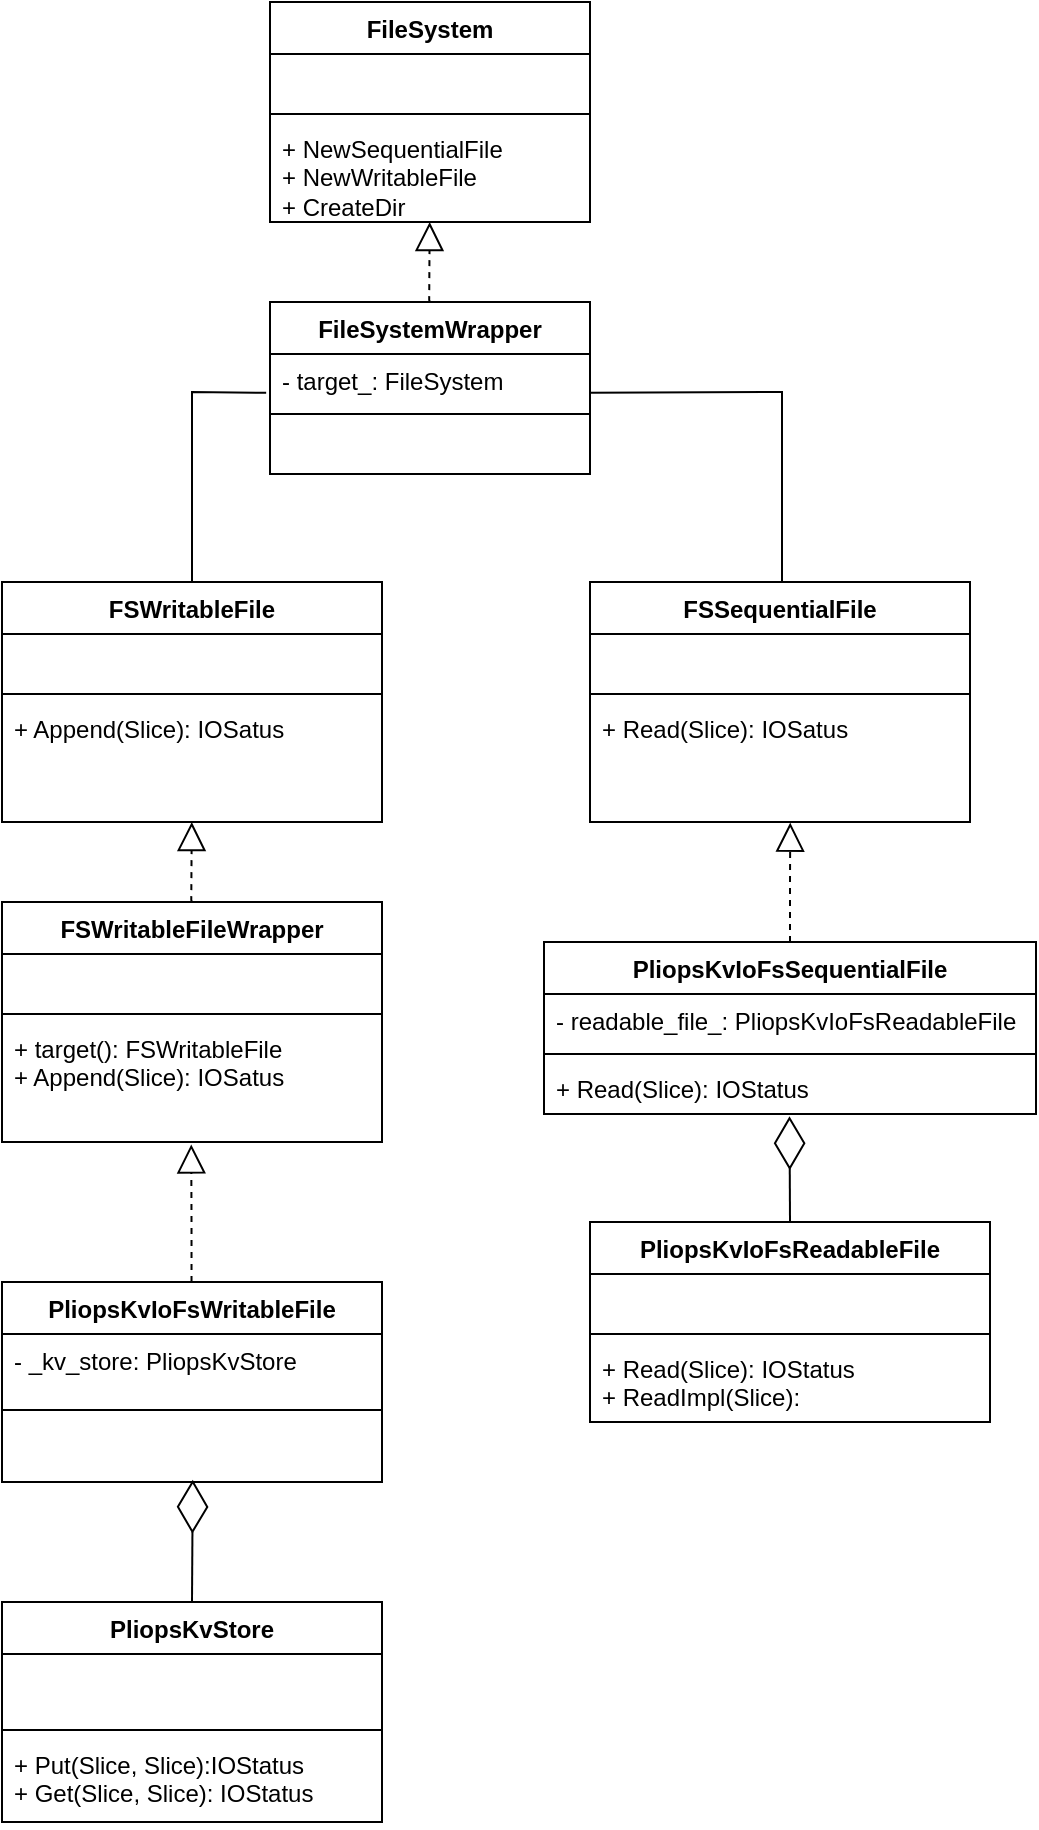 <mxfile version="22.1.17" type="github">
  <diagram name="第 1 页" id="ktgIZMxhahtzSUasQLHS">
    <mxGraphModel dx="760" dy="1613" grid="1" gridSize="10" guides="1" tooltips="1" connect="1" arrows="1" fold="1" page="1" pageScale="1" pageWidth="827" pageHeight="1169" math="0" shadow="0">
      <root>
        <mxCell id="0" />
        <mxCell id="1" parent="0" />
        <mxCell id="OIk04npkGZ3GDkzWxX5v-5" value="FileSystem" style="swimlane;fontStyle=1;align=center;verticalAlign=top;childLayout=stackLayout;horizontal=1;startSize=26;horizontalStack=0;resizeParent=1;resizeParentMax=0;resizeLast=0;collapsible=1;marginBottom=0;whiteSpace=wrap;html=1;" vertex="1" parent="1">
          <mxGeometry x="254" y="-110" width="160" height="110" as="geometry" />
        </mxCell>
        <mxCell id="OIk04npkGZ3GDkzWxX5v-6" value="&lt;br&gt;" style="text;strokeColor=none;fillColor=none;align=left;verticalAlign=top;spacingLeft=4;spacingRight=4;overflow=hidden;rotatable=0;points=[[0,0.5],[1,0.5]];portConstraint=eastwest;whiteSpace=wrap;html=1;" vertex="1" parent="OIk04npkGZ3GDkzWxX5v-5">
          <mxGeometry y="26" width="160" height="26" as="geometry" />
        </mxCell>
        <mxCell id="OIk04npkGZ3GDkzWxX5v-7" value="" style="line;strokeWidth=1;fillColor=none;align=left;verticalAlign=middle;spacingTop=-1;spacingLeft=3;spacingRight=3;rotatable=0;labelPosition=right;points=[];portConstraint=eastwest;strokeColor=inherit;" vertex="1" parent="OIk04npkGZ3GDkzWxX5v-5">
          <mxGeometry y="52" width="160" height="8" as="geometry" />
        </mxCell>
        <mxCell id="OIk04npkGZ3GDkzWxX5v-8" value="+&amp;nbsp;NewSequentialFile&lt;br&gt;+&amp;nbsp;NewWritableFile&lt;br&gt;+ CreateDir" style="text;strokeColor=none;fillColor=none;align=left;verticalAlign=top;spacingLeft=4;spacingRight=4;overflow=hidden;rotatable=0;points=[[0,0.5],[1,0.5]];portConstraint=eastwest;whiteSpace=wrap;html=1;" vertex="1" parent="OIk04npkGZ3GDkzWxX5v-5">
          <mxGeometry y="60" width="160" height="50" as="geometry" />
        </mxCell>
        <mxCell id="OIk04npkGZ3GDkzWxX5v-9" value="FSSequentialFile" style="swimlane;fontStyle=1;align=center;verticalAlign=top;childLayout=stackLayout;horizontal=1;startSize=26;horizontalStack=0;resizeParent=1;resizeParentMax=0;resizeLast=0;collapsible=1;marginBottom=0;whiteSpace=wrap;html=1;" vertex="1" parent="1">
          <mxGeometry x="414" y="180" width="190" height="120" as="geometry" />
        </mxCell>
        <mxCell id="OIk04npkGZ3GDkzWxX5v-10" value="&lt;br&gt;" style="text;strokeColor=none;fillColor=none;align=left;verticalAlign=top;spacingLeft=4;spacingRight=4;overflow=hidden;rotatable=0;points=[[0,0.5],[1,0.5]];portConstraint=eastwest;whiteSpace=wrap;html=1;" vertex="1" parent="OIk04npkGZ3GDkzWxX5v-9">
          <mxGeometry y="26" width="190" height="26" as="geometry" />
        </mxCell>
        <mxCell id="OIk04npkGZ3GDkzWxX5v-11" value="" style="line;strokeWidth=1;fillColor=none;align=left;verticalAlign=middle;spacingTop=-1;spacingLeft=3;spacingRight=3;rotatable=0;labelPosition=right;points=[];portConstraint=eastwest;strokeColor=inherit;" vertex="1" parent="OIk04npkGZ3GDkzWxX5v-9">
          <mxGeometry y="52" width="190" height="8" as="geometry" />
        </mxCell>
        <mxCell id="OIk04npkGZ3GDkzWxX5v-12" value="+ Read(Slice&lt;span style=&quot;background-color: initial;&quot;&gt;): IOSatus&amp;nbsp;&lt;/span&gt;" style="text;strokeColor=none;fillColor=none;align=left;verticalAlign=top;spacingLeft=4;spacingRight=4;overflow=hidden;rotatable=0;points=[[0,0.5],[1,0.5]];portConstraint=eastwest;whiteSpace=wrap;html=1;" vertex="1" parent="OIk04npkGZ3GDkzWxX5v-9">
          <mxGeometry y="60" width="190" height="60" as="geometry" />
        </mxCell>
        <mxCell id="OIk04npkGZ3GDkzWxX5v-17" value="PliopsKvIoFsSequentialFile" style="swimlane;fontStyle=1;align=center;verticalAlign=top;childLayout=stackLayout;horizontal=1;startSize=26;horizontalStack=0;resizeParent=1;resizeParentMax=0;resizeLast=0;collapsible=1;marginBottom=0;whiteSpace=wrap;html=1;" vertex="1" parent="1">
          <mxGeometry x="391" y="360" width="246" height="86" as="geometry" />
        </mxCell>
        <mxCell id="OIk04npkGZ3GDkzWxX5v-18" value="-&amp;nbsp;readable_file_&lt;span style=&quot;background-color: initial;&quot;&gt;:&amp;nbsp;&lt;/span&gt;PliopsKvIoFsReadableFile" style="text;strokeColor=none;fillColor=none;align=left;verticalAlign=top;spacingLeft=4;spacingRight=4;overflow=hidden;rotatable=0;points=[[0,0.5],[1,0.5]];portConstraint=eastwest;whiteSpace=wrap;html=1;" vertex="1" parent="OIk04npkGZ3GDkzWxX5v-17">
          <mxGeometry y="26" width="246" height="26" as="geometry" />
        </mxCell>
        <mxCell id="OIk04npkGZ3GDkzWxX5v-19" value="" style="line;strokeWidth=1;fillColor=none;align=left;verticalAlign=middle;spacingTop=-1;spacingLeft=3;spacingRight=3;rotatable=0;labelPosition=right;points=[];portConstraint=eastwest;strokeColor=inherit;" vertex="1" parent="OIk04npkGZ3GDkzWxX5v-17">
          <mxGeometry y="52" width="246" height="8" as="geometry" />
        </mxCell>
        <mxCell id="OIk04npkGZ3GDkzWxX5v-20" value="+ Read(Slice): IOStatus" style="text;strokeColor=none;fillColor=none;align=left;verticalAlign=top;spacingLeft=4;spacingRight=4;overflow=hidden;rotatable=0;points=[[0,0.5],[1,0.5]];portConstraint=eastwest;whiteSpace=wrap;html=1;" vertex="1" parent="OIk04npkGZ3GDkzWxX5v-17">
          <mxGeometry y="60" width="246" height="26" as="geometry" />
        </mxCell>
        <mxCell id="OIk04npkGZ3GDkzWxX5v-30" value="PliopsKvIoFsReadableFile" style="swimlane;fontStyle=1;align=center;verticalAlign=top;childLayout=stackLayout;horizontal=1;startSize=26;horizontalStack=0;resizeParent=1;resizeParentMax=0;resizeLast=0;collapsible=1;marginBottom=0;whiteSpace=wrap;html=1;" vertex="1" parent="1">
          <mxGeometry x="414" y="500" width="200" height="100" as="geometry" />
        </mxCell>
        <mxCell id="OIk04npkGZ3GDkzWxX5v-31" value="&lt;br&gt;" style="text;strokeColor=none;fillColor=none;align=left;verticalAlign=top;spacingLeft=4;spacingRight=4;overflow=hidden;rotatable=0;points=[[0,0.5],[1,0.5]];portConstraint=eastwest;whiteSpace=wrap;html=1;" vertex="1" parent="OIk04npkGZ3GDkzWxX5v-30">
          <mxGeometry y="26" width="200" height="26" as="geometry" />
        </mxCell>
        <mxCell id="OIk04npkGZ3GDkzWxX5v-32" value="" style="line;strokeWidth=1;fillColor=none;align=left;verticalAlign=middle;spacingTop=-1;spacingLeft=3;spacingRight=3;rotatable=0;labelPosition=right;points=[];portConstraint=eastwest;strokeColor=inherit;" vertex="1" parent="OIk04npkGZ3GDkzWxX5v-30">
          <mxGeometry y="52" width="200" height="8" as="geometry" />
        </mxCell>
        <mxCell id="OIk04npkGZ3GDkzWxX5v-33" value="+ Read(Slice): IOStatus&lt;br&gt;+ ReadImpl(Slice):" style="text;strokeColor=none;fillColor=none;align=left;verticalAlign=top;spacingLeft=4;spacingRight=4;overflow=hidden;rotatable=0;points=[[0,0.5],[1,0.5]];portConstraint=eastwest;whiteSpace=wrap;html=1;" vertex="1" parent="OIk04npkGZ3GDkzWxX5v-30">
          <mxGeometry y="60" width="200" height="40" as="geometry" />
        </mxCell>
        <mxCell id="OIk04npkGZ3GDkzWxX5v-36" value="" style="endArrow=block;dashed=1;endFill=0;endSize=12;html=1;rounded=0;exitX=0.5;exitY=0;exitDx=0;exitDy=0;entryX=0.527;entryY=1.005;entryDx=0;entryDy=0;entryPerimeter=0;" edge="1" parent="1" source="OIk04npkGZ3GDkzWxX5v-17" target="OIk04npkGZ3GDkzWxX5v-12">
          <mxGeometry width="160" relative="1" as="geometry">
            <mxPoint x="532.34" y="369.34" as="sourcePoint" />
            <mxPoint x="530" y="310.0" as="targetPoint" />
            <Array as="points">
              <mxPoint x="514" y="330" />
            </Array>
          </mxGeometry>
        </mxCell>
        <mxCell id="OIk04npkGZ3GDkzWxX5v-37" value="" style="endArrow=diamondThin;endFill=0;endSize=24;html=1;rounded=0;entryX=0.499;entryY=1.044;entryDx=0;entryDy=0;entryPerimeter=0;exitX=0.5;exitY=0;exitDx=0;exitDy=0;" edge="1" parent="1" source="OIk04npkGZ3GDkzWxX5v-30" target="OIk04npkGZ3GDkzWxX5v-20">
          <mxGeometry width="160" relative="1" as="geometry">
            <mxPoint x="200" y="540" as="sourcePoint" />
            <mxPoint x="360" y="540" as="targetPoint" />
          </mxGeometry>
        </mxCell>
        <mxCell id="OIk04npkGZ3GDkzWxX5v-42" value="FSWritableFile" style="swimlane;fontStyle=1;align=center;verticalAlign=top;childLayout=stackLayout;horizontal=1;startSize=26;horizontalStack=0;resizeParent=1;resizeParentMax=0;resizeLast=0;collapsible=1;marginBottom=0;whiteSpace=wrap;html=1;" vertex="1" parent="1">
          <mxGeometry x="120" y="180" width="190" height="120" as="geometry" />
        </mxCell>
        <mxCell id="OIk04npkGZ3GDkzWxX5v-43" value="&lt;br&gt;" style="text;strokeColor=none;fillColor=none;align=left;verticalAlign=top;spacingLeft=4;spacingRight=4;overflow=hidden;rotatable=0;points=[[0,0.5],[1,0.5]];portConstraint=eastwest;whiteSpace=wrap;html=1;" vertex="1" parent="OIk04npkGZ3GDkzWxX5v-42">
          <mxGeometry y="26" width="190" height="26" as="geometry" />
        </mxCell>
        <mxCell id="OIk04npkGZ3GDkzWxX5v-44" value="" style="line;strokeWidth=1;fillColor=none;align=left;verticalAlign=middle;spacingTop=-1;spacingLeft=3;spacingRight=3;rotatable=0;labelPosition=right;points=[];portConstraint=eastwest;strokeColor=inherit;" vertex="1" parent="OIk04npkGZ3GDkzWxX5v-42">
          <mxGeometry y="52" width="190" height="8" as="geometry" />
        </mxCell>
        <mxCell id="OIk04npkGZ3GDkzWxX5v-45" value="+ Append(Slice&lt;span style=&quot;background-color: initial;&quot;&gt;): IOSatus&amp;nbsp;&lt;/span&gt;" style="text;strokeColor=none;fillColor=none;align=left;verticalAlign=top;spacingLeft=4;spacingRight=4;overflow=hidden;rotatable=0;points=[[0,0.5],[1,0.5]];portConstraint=eastwest;whiteSpace=wrap;html=1;" vertex="1" parent="OIk04npkGZ3GDkzWxX5v-42">
          <mxGeometry y="60" width="190" height="60" as="geometry" />
        </mxCell>
        <mxCell id="OIk04npkGZ3GDkzWxX5v-46" value="FSWritableFileWrapper" style="swimlane;fontStyle=1;align=center;verticalAlign=top;childLayout=stackLayout;horizontal=1;startSize=26;horizontalStack=0;resizeParent=1;resizeParentMax=0;resizeLast=0;collapsible=1;marginBottom=0;whiteSpace=wrap;html=1;" vertex="1" parent="1">
          <mxGeometry x="120" y="340" width="190" height="120" as="geometry" />
        </mxCell>
        <mxCell id="OIk04npkGZ3GDkzWxX5v-47" value="&lt;br&gt;" style="text;strokeColor=none;fillColor=none;align=left;verticalAlign=top;spacingLeft=4;spacingRight=4;overflow=hidden;rotatable=0;points=[[0,0.5],[1,0.5]];portConstraint=eastwest;whiteSpace=wrap;html=1;" vertex="1" parent="OIk04npkGZ3GDkzWxX5v-46">
          <mxGeometry y="26" width="190" height="26" as="geometry" />
        </mxCell>
        <mxCell id="OIk04npkGZ3GDkzWxX5v-48" value="" style="line;strokeWidth=1;fillColor=none;align=left;verticalAlign=middle;spacingTop=-1;spacingLeft=3;spacingRight=3;rotatable=0;labelPosition=right;points=[];portConstraint=eastwest;strokeColor=inherit;" vertex="1" parent="OIk04npkGZ3GDkzWxX5v-46">
          <mxGeometry y="52" width="190" height="8" as="geometry" />
        </mxCell>
        <mxCell id="OIk04npkGZ3GDkzWxX5v-49" value="+ target():&amp;nbsp;FSWritableFile&lt;br&gt;+ Append(Slice&lt;span style=&quot;background-color: initial;&quot;&gt;): IOSatus&amp;nbsp;&lt;/span&gt;" style="text;strokeColor=none;fillColor=none;align=left;verticalAlign=top;spacingLeft=4;spacingRight=4;overflow=hidden;rotatable=0;points=[[0,0.5],[1,0.5]];portConstraint=eastwest;whiteSpace=wrap;html=1;" vertex="1" parent="OIk04npkGZ3GDkzWxX5v-46">
          <mxGeometry y="60" width="190" height="60" as="geometry" />
        </mxCell>
        <mxCell id="OIk04npkGZ3GDkzWxX5v-50" value="PliopsKvIoFsWritableFile" style="swimlane;fontStyle=1;align=center;verticalAlign=top;childLayout=stackLayout;horizontal=1;startSize=26;horizontalStack=0;resizeParent=1;resizeParentMax=0;resizeLast=0;collapsible=1;marginBottom=0;whiteSpace=wrap;html=1;" vertex="1" parent="1">
          <mxGeometry x="120" y="530" width="190" height="100" as="geometry" />
        </mxCell>
        <mxCell id="OIk04npkGZ3GDkzWxX5v-51" value="- _kv_store:&amp;nbsp;PliopsKvStore&lt;br&gt;" style="text;strokeColor=none;fillColor=none;align=left;verticalAlign=top;spacingLeft=4;spacingRight=4;overflow=hidden;rotatable=0;points=[[0,0.5],[1,0.5]];portConstraint=eastwest;whiteSpace=wrap;html=1;" vertex="1" parent="OIk04npkGZ3GDkzWxX5v-50">
          <mxGeometry y="26" width="190" height="34" as="geometry" />
        </mxCell>
        <mxCell id="OIk04npkGZ3GDkzWxX5v-52" value="" style="line;strokeWidth=1;fillColor=none;align=left;verticalAlign=middle;spacingTop=-1;spacingLeft=3;spacingRight=3;rotatable=0;labelPosition=right;points=[];portConstraint=eastwest;strokeColor=inherit;" vertex="1" parent="OIk04npkGZ3GDkzWxX5v-50">
          <mxGeometry y="60" width="190" height="8" as="geometry" />
        </mxCell>
        <mxCell id="OIk04npkGZ3GDkzWxX5v-53" value="&lt;br&gt;" style="text;strokeColor=none;fillColor=none;align=left;verticalAlign=top;spacingLeft=4;spacingRight=4;overflow=hidden;rotatable=0;points=[[0,0.5],[1,0.5]];portConstraint=eastwest;whiteSpace=wrap;html=1;" vertex="1" parent="OIk04npkGZ3GDkzWxX5v-50">
          <mxGeometry y="68" width="190" height="32" as="geometry" />
        </mxCell>
        <mxCell id="OIk04npkGZ3GDkzWxX5v-54" value="PliopsKvStore" style="swimlane;fontStyle=1;align=center;verticalAlign=top;childLayout=stackLayout;horizontal=1;startSize=26;horizontalStack=0;resizeParent=1;resizeParentMax=0;resizeLast=0;collapsible=1;marginBottom=0;whiteSpace=wrap;html=1;" vertex="1" parent="1">
          <mxGeometry x="120" y="690" width="190" height="110" as="geometry" />
        </mxCell>
        <mxCell id="OIk04npkGZ3GDkzWxX5v-55" value="&lt;br&gt;" style="text;strokeColor=none;fillColor=none;align=left;verticalAlign=top;spacingLeft=4;spacingRight=4;overflow=hidden;rotatable=0;points=[[0,0.5],[1,0.5]];portConstraint=eastwest;whiteSpace=wrap;html=1;" vertex="1" parent="OIk04npkGZ3GDkzWxX5v-54">
          <mxGeometry y="26" width="190" height="34" as="geometry" />
        </mxCell>
        <mxCell id="OIk04npkGZ3GDkzWxX5v-56" value="" style="line;strokeWidth=1;fillColor=none;align=left;verticalAlign=middle;spacingTop=-1;spacingLeft=3;spacingRight=3;rotatable=0;labelPosition=right;points=[];portConstraint=eastwest;strokeColor=inherit;" vertex="1" parent="OIk04npkGZ3GDkzWxX5v-54">
          <mxGeometry y="60" width="190" height="8" as="geometry" />
        </mxCell>
        <mxCell id="OIk04npkGZ3GDkzWxX5v-57" value="+ Put(Slice, Slice):IOStatus&lt;br&gt;+ Get(Slice, Slice): IOStatus" style="text;strokeColor=none;fillColor=none;align=left;verticalAlign=top;spacingLeft=4;spacingRight=4;overflow=hidden;rotatable=0;points=[[0,0.5],[1,0.5]];portConstraint=eastwest;whiteSpace=wrap;html=1;" vertex="1" parent="OIk04npkGZ3GDkzWxX5v-54">
          <mxGeometry y="68" width="190" height="42" as="geometry" />
        </mxCell>
        <mxCell id="OIk04npkGZ3GDkzWxX5v-58" value="" style="endArrow=diamondThin;endFill=0;endSize=24;html=1;rounded=0;entryX=0.502;entryY=0.966;entryDx=0;entryDy=0;entryPerimeter=0;exitX=0.5;exitY=0;exitDx=0;exitDy=0;" edge="1" parent="1" source="OIk04npkGZ3GDkzWxX5v-54" target="OIk04npkGZ3GDkzWxX5v-53">
          <mxGeometry width="160" relative="1" as="geometry">
            <mxPoint x="370" y="713" as="sourcePoint" />
            <mxPoint x="370" y="660" as="targetPoint" />
          </mxGeometry>
        </mxCell>
        <mxCell id="OIk04npkGZ3GDkzWxX5v-61" value="" style="endArrow=block;dashed=1;endFill=0;endSize=12;html=1;rounded=0;exitX=0.5;exitY=0;exitDx=0;exitDy=0;entryX=0.498;entryY=1.02;entryDx=0;entryDy=0;entryPerimeter=0;" edge="1" parent="1" target="OIk04npkGZ3GDkzWxX5v-49">
          <mxGeometry width="160" relative="1" as="geometry">
            <mxPoint x="214.76" y="530" as="sourcePoint" />
            <mxPoint x="214.76" y="470" as="targetPoint" />
            <Array as="points">
              <mxPoint x="214.76" y="500" />
            </Array>
          </mxGeometry>
        </mxCell>
        <mxCell id="OIk04npkGZ3GDkzWxX5v-62" value="" style="endArrow=block;dashed=1;endFill=0;endSize=12;html=1;rounded=0;entryX=0.498;entryY=1.02;entryDx=0;entryDy=0;entryPerimeter=0;" edge="1" parent="1">
          <mxGeometry width="160" relative="1" as="geometry">
            <mxPoint x="215" y="340" as="sourcePoint" />
            <mxPoint x="214.88" y="300" as="targetPoint" />
            <Array as="points">
              <mxPoint x="214.64" y="339" />
            </Array>
          </mxGeometry>
        </mxCell>
        <mxCell id="OIk04npkGZ3GDkzWxX5v-63" value="FileSystemWrapper" style="swimlane;fontStyle=1;align=center;verticalAlign=top;childLayout=stackLayout;horizontal=1;startSize=26;horizontalStack=0;resizeParent=1;resizeParentMax=0;resizeLast=0;collapsible=1;marginBottom=0;whiteSpace=wrap;html=1;" vertex="1" parent="1">
          <mxGeometry x="254" y="40" width="160" height="86" as="geometry" />
        </mxCell>
        <mxCell id="OIk04npkGZ3GDkzWxX5v-64" value="- target_: FileSystem" style="text;strokeColor=none;fillColor=none;align=left;verticalAlign=top;spacingLeft=4;spacingRight=4;overflow=hidden;rotatable=0;points=[[0,0.5],[1,0.5]];portConstraint=eastwest;whiteSpace=wrap;html=1;" vertex="1" parent="OIk04npkGZ3GDkzWxX5v-63">
          <mxGeometry y="26" width="160" height="26" as="geometry" />
        </mxCell>
        <mxCell id="OIk04npkGZ3GDkzWxX5v-65" value="" style="line;strokeWidth=1;fillColor=none;align=left;verticalAlign=middle;spacingTop=-1;spacingLeft=3;spacingRight=3;rotatable=0;labelPosition=right;points=[];portConstraint=eastwest;strokeColor=inherit;" vertex="1" parent="OIk04npkGZ3GDkzWxX5v-63">
          <mxGeometry y="52" width="160" height="8" as="geometry" />
        </mxCell>
        <mxCell id="OIk04npkGZ3GDkzWxX5v-66" value="&lt;br&gt;" style="text;strokeColor=none;fillColor=none;align=left;verticalAlign=top;spacingLeft=4;spacingRight=4;overflow=hidden;rotatable=0;points=[[0,0.5],[1,0.5]];portConstraint=eastwest;whiteSpace=wrap;html=1;" vertex="1" parent="OIk04npkGZ3GDkzWxX5v-63">
          <mxGeometry y="60" width="160" height="26" as="geometry" />
        </mxCell>
        <mxCell id="OIk04npkGZ3GDkzWxX5v-67" value="" style="endArrow=block;dashed=1;endFill=0;endSize=12;html=1;rounded=0;entryX=0.498;entryY=1.02;entryDx=0;entryDy=0;entryPerimeter=0;" edge="1" parent="1">
          <mxGeometry width="160" relative="1" as="geometry">
            <mxPoint x="333.96" y="40" as="sourcePoint" />
            <mxPoint x="333.84" as="targetPoint" />
            <Array as="points">
              <mxPoint x="333.6" y="39" />
            </Array>
          </mxGeometry>
        </mxCell>
        <mxCell id="OIk04npkGZ3GDkzWxX5v-69" value="" style="endArrow=none;html=1;rounded=0;exitX=0.5;exitY=0;exitDx=0;exitDy=0;entryX=-0.012;entryY=0.746;entryDx=0;entryDy=0;entryPerimeter=0;" edge="1" parent="1" source="OIk04npkGZ3GDkzWxX5v-42" target="OIk04npkGZ3GDkzWxX5v-64">
          <mxGeometry width="50" height="50" relative="1" as="geometry">
            <mxPoint x="160" y="130" as="sourcePoint" />
            <mxPoint x="210" y="80" as="targetPoint" />
            <Array as="points">
              <mxPoint x="215" y="85" />
            </Array>
          </mxGeometry>
        </mxCell>
        <mxCell id="OIk04npkGZ3GDkzWxX5v-70" value="" style="endArrow=none;html=1;rounded=0;exitX=0.5;exitY=0;exitDx=0;exitDy=0;entryX=0.998;entryY=0.746;entryDx=0;entryDy=0;entryPerimeter=0;" edge="1" parent="1" target="OIk04npkGZ3GDkzWxX5v-64">
          <mxGeometry width="50" height="50" relative="1" as="geometry">
            <mxPoint x="510" y="180" as="sourcePoint" />
            <mxPoint x="547" y="85" as="targetPoint" />
            <Array as="points">
              <mxPoint x="510" y="85" />
            </Array>
          </mxGeometry>
        </mxCell>
      </root>
    </mxGraphModel>
  </diagram>
</mxfile>

